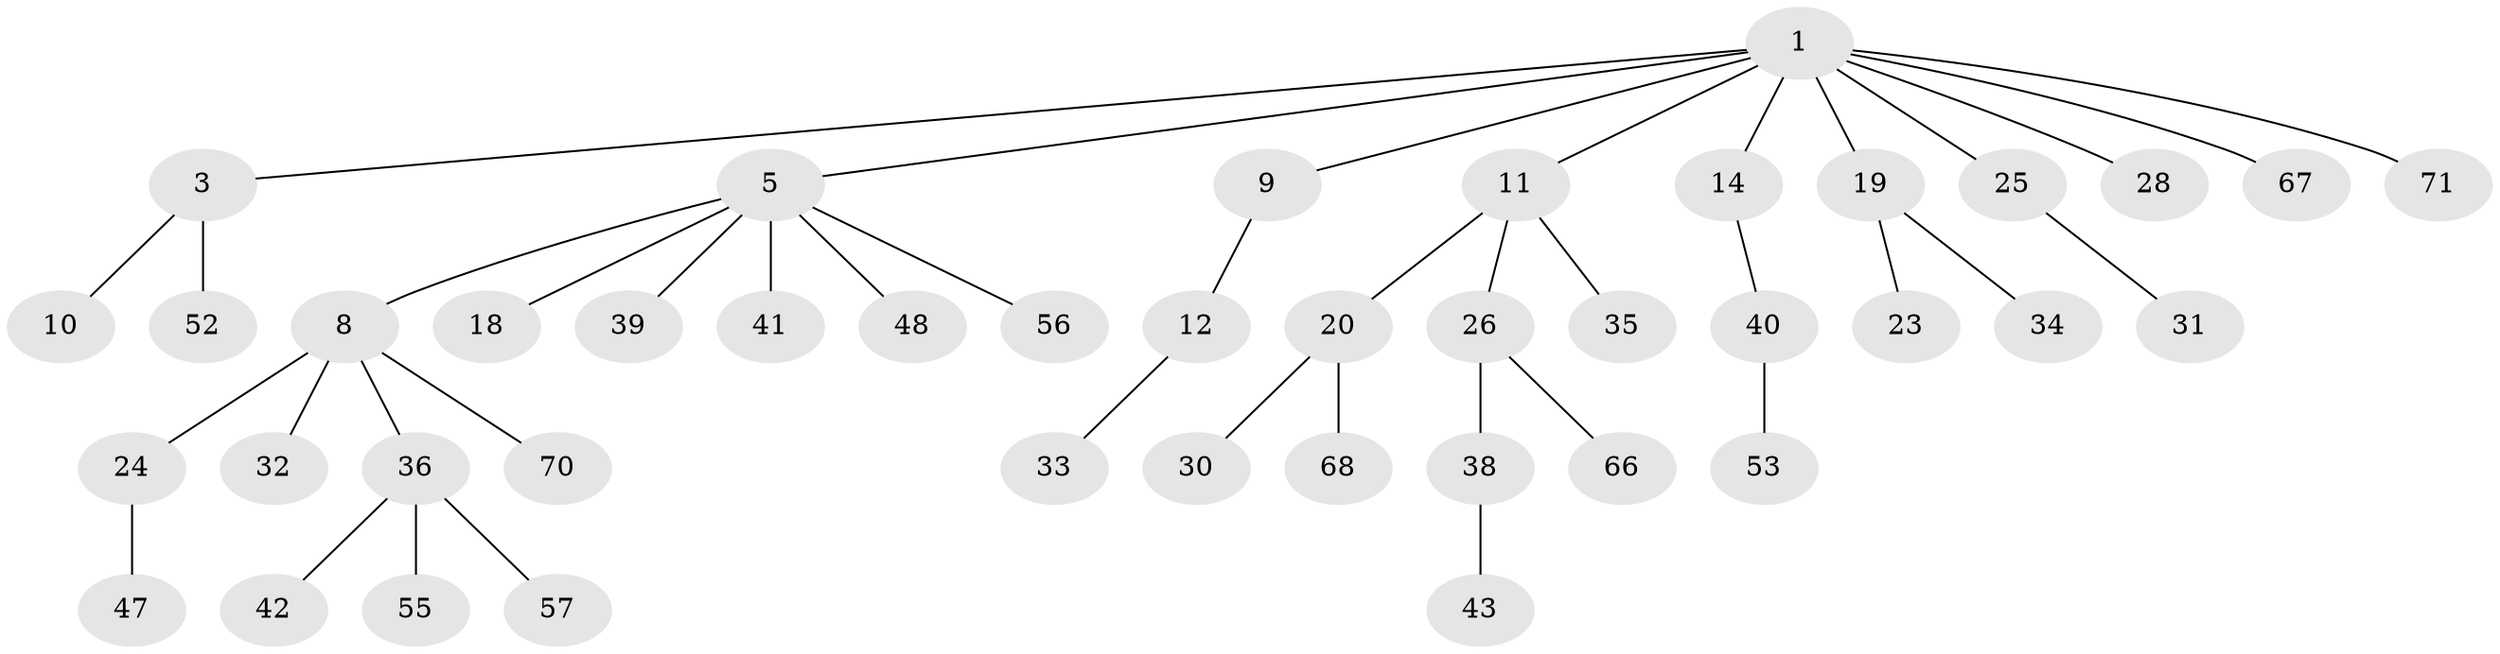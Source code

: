 // original degree distribution, {5: 0.028169014084507043, 7: 0.014084507042253521, 2: 0.22535211267605634, 3: 0.08450704225352113, 4: 0.056338028169014086, 6: 0.04225352112676056, 1: 0.5492957746478874}
// Generated by graph-tools (version 1.1) at 2025/19/03/04/25 18:19:06]
// undirected, 42 vertices, 41 edges
graph export_dot {
graph [start="1"]
  node [color=gray90,style=filled];
  1 [super="+2"];
  3 [super="+4"];
  5 [super="+7+6"];
  8 [super="+15+17+27"];
  9 [super="+45+29"];
  10;
  11 [super="+64+51+22"];
  12 [super="+44"];
  14 [super="+16+37+60+62"];
  18;
  19 [super="+21+54"];
  20;
  23 [super="+58"];
  24;
  25;
  26;
  28;
  30;
  31 [super="+63"];
  32 [super="+65"];
  33;
  34;
  35 [super="+59+49"];
  36;
  38;
  39 [super="+46"];
  40;
  41;
  42;
  43;
  47;
  48;
  52;
  53;
  55;
  56;
  57;
  66;
  67;
  68;
  70;
  71;
  1 -- 3;
  1 -- 5;
  1 -- 25;
  1 -- 71;
  1 -- 67;
  1 -- 19;
  1 -- 9;
  1 -- 11;
  1 -- 28;
  1 -- 14;
  3 -- 10;
  3 -- 52;
  5 -- 39;
  5 -- 18;
  5 -- 48;
  5 -- 8;
  5 -- 41;
  5 -- 56;
  8 -- 32;
  8 -- 24;
  8 -- 36;
  8 -- 70;
  9 -- 12;
  11 -- 20;
  11 -- 26;
  11 -- 35;
  12 -- 33;
  14 -- 40;
  19 -- 23;
  19 -- 34;
  20 -- 30;
  20 -- 68;
  24 -- 47;
  25 -- 31;
  26 -- 38;
  26 -- 66;
  36 -- 42;
  36 -- 55;
  36 -- 57;
  38 -- 43;
  40 -- 53;
}
